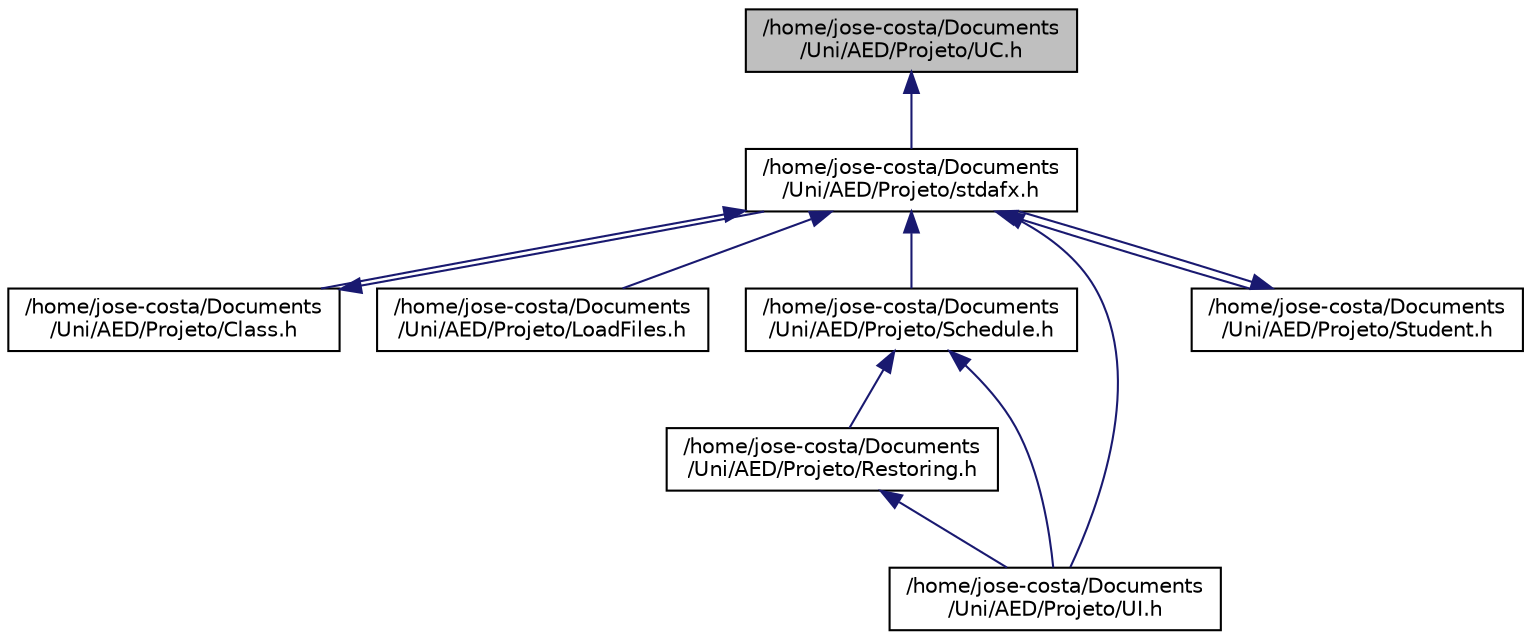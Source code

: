 digraph "/home/jose-costa/Documents/Uni/AED/Projeto/UC.h"
{
 // LATEX_PDF_SIZE
  edge [fontname="Helvetica",fontsize="10",labelfontname="Helvetica",labelfontsize="10"];
  node [fontname="Helvetica",fontsize="10",shape=record];
  Node1 [label="/home/jose-costa/Documents\l/Uni/AED/Projeto/UC.h",height=0.2,width=0.4,color="black", fillcolor="grey75", style="filled", fontcolor="black",tooltip="Header file for the UC class, along with related utility functions and operators."];
  Node1 -> Node2 [dir="back",color="midnightblue",fontsize="10",style="solid"];
  Node2 [label="/home/jose-costa/Documents\l/Uni/AED/Projeto/stdafx.h",height=0.2,width=0.4,color="black", fillcolor="white", style="filled",URL="$stdafx_8h.html",tooltip=" "];
  Node2 -> Node3 [dir="back",color="midnightblue",fontsize="10",style="solid"];
  Node3 [label="/home/jose-costa/Documents\l/Uni/AED/Projeto/Class.h",height=0.2,width=0.4,color="black", fillcolor="white", style="filled",URL="$Class_8h.html",tooltip="A header file used to represent a class of an UC, along with related utility functions and operators."];
  Node3 -> Node2 [dir="back",color="midnightblue",fontsize="10",style="solid"];
  Node2 -> Node4 [dir="back",color="midnightblue",fontsize="10",style="solid"];
  Node4 [label="/home/jose-costa/Documents\l/Uni/AED/Projeto/LoadFiles.h",height=0.2,width=0.4,color="black", fillcolor="white", style="filled",URL="$LoadFiles_8h.html",tooltip="A header file used to represent all the loading functions."];
  Node2 -> Node5 [dir="back",color="midnightblue",fontsize="10",style="solid"];
  Node5 [label="/home/jose-costa/Documents\l/Uni/AED/Projeto/Schedule.h",height=0.2,width=0.4,color="black", fillcolor="white", style="filled",URL="$Schedule_8h.html",tooltip="Header file for the Schedule class, along with related utility functions and operators."];
  Node5 -> Node6 [dir="back",color="midnightblue",fontsize="10",style="solid"];
  Node6 [label="/home/jose-costa/Documents\l/Uni/AED/Projeto/Restoring.h",height=0.2,width=0.4,color="black", fillcolor="white", style="filled",URL="$Restoring_8h.html",tooltip="The header file for the Restoring function."];
  Node6 -> Node7 [dir="back",color="midnightblue",fontsize="10",style="solid"];
  Node7 [label="/home/jose-costa/Documents\l/Uni/AED/Projeto/UI.h",height=0.2,width=0.4,color="black", fillcolor="white", style="filled",URL="$UI_8h.html",tooltip="Header file for the UI class, the user interface of a scheduling application."];
  Node5 -> Node7 [dir="back",color="midnightblue",fontsize="10",style="solid"];
  Node2 -> Node8 [dir="back",color="midnightblue",fontsize="10",style="solid"];
  Node8 [label="/home/jose-costa/Documents\l/Uni/AED/Projeto/Student.h",height=0.2,width=0.4,color="black", fillcolor="white", style="filled",URL="$Student_8h.html",tooltip="This file contains the declaration of the Student class, along with related utility functions and ope..."];
  Node8 -> Node2 [dir="back",color="midnightblue",fontsize="10",style="solid"];
  Node2 -> Node7 [dir="back",color="midnightblue",fontsize="10",style="solid"];
}
